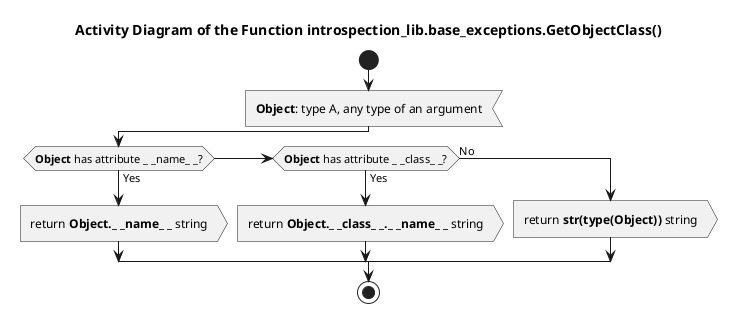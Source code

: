 @startuml get_object_class

title Activity Diagram of the Function introspection_lib.base_exceptions.GetObjectClass()

start

:<b>Object</b>: type A, any type of an argument<

if (<b>Object</b> has attribute _ _name_ _?) then (Yes)
    :return <b>Object._ _name_ _</b> string>
elseif (<b>Object</b> has attribute _ _class_ _?) then (Yes)
    :return <b>Object._ _class_ _._ _name_ _</b> string>
else (No)
    :return <b>str(type(Object))</b> string>
endif

stop

@enduml